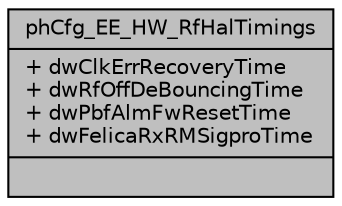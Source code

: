 digraph "phCfg_EE_HW_RfHalTimings"
{
  edge [fontname="Helvetica",fontsize="10",labelfontname="Helvetica",labelfontsize="10"];
  node [fontname="Helvetica",fontsize="10",shape=record];
  Node0 [label="{phCfg_EE_HW_RfHalTimings\n|+ dwClkErrRecoveryTime\l+ dwRfOffDeBouncingTime\l+ dwPbfAlmFwResetTime\l+ dwFelicaRxRMSigproTime\l|}",height=0.2,width=0.4,color="black", fillcolor="grey75", style="filled", fontcolor="black"];
}
